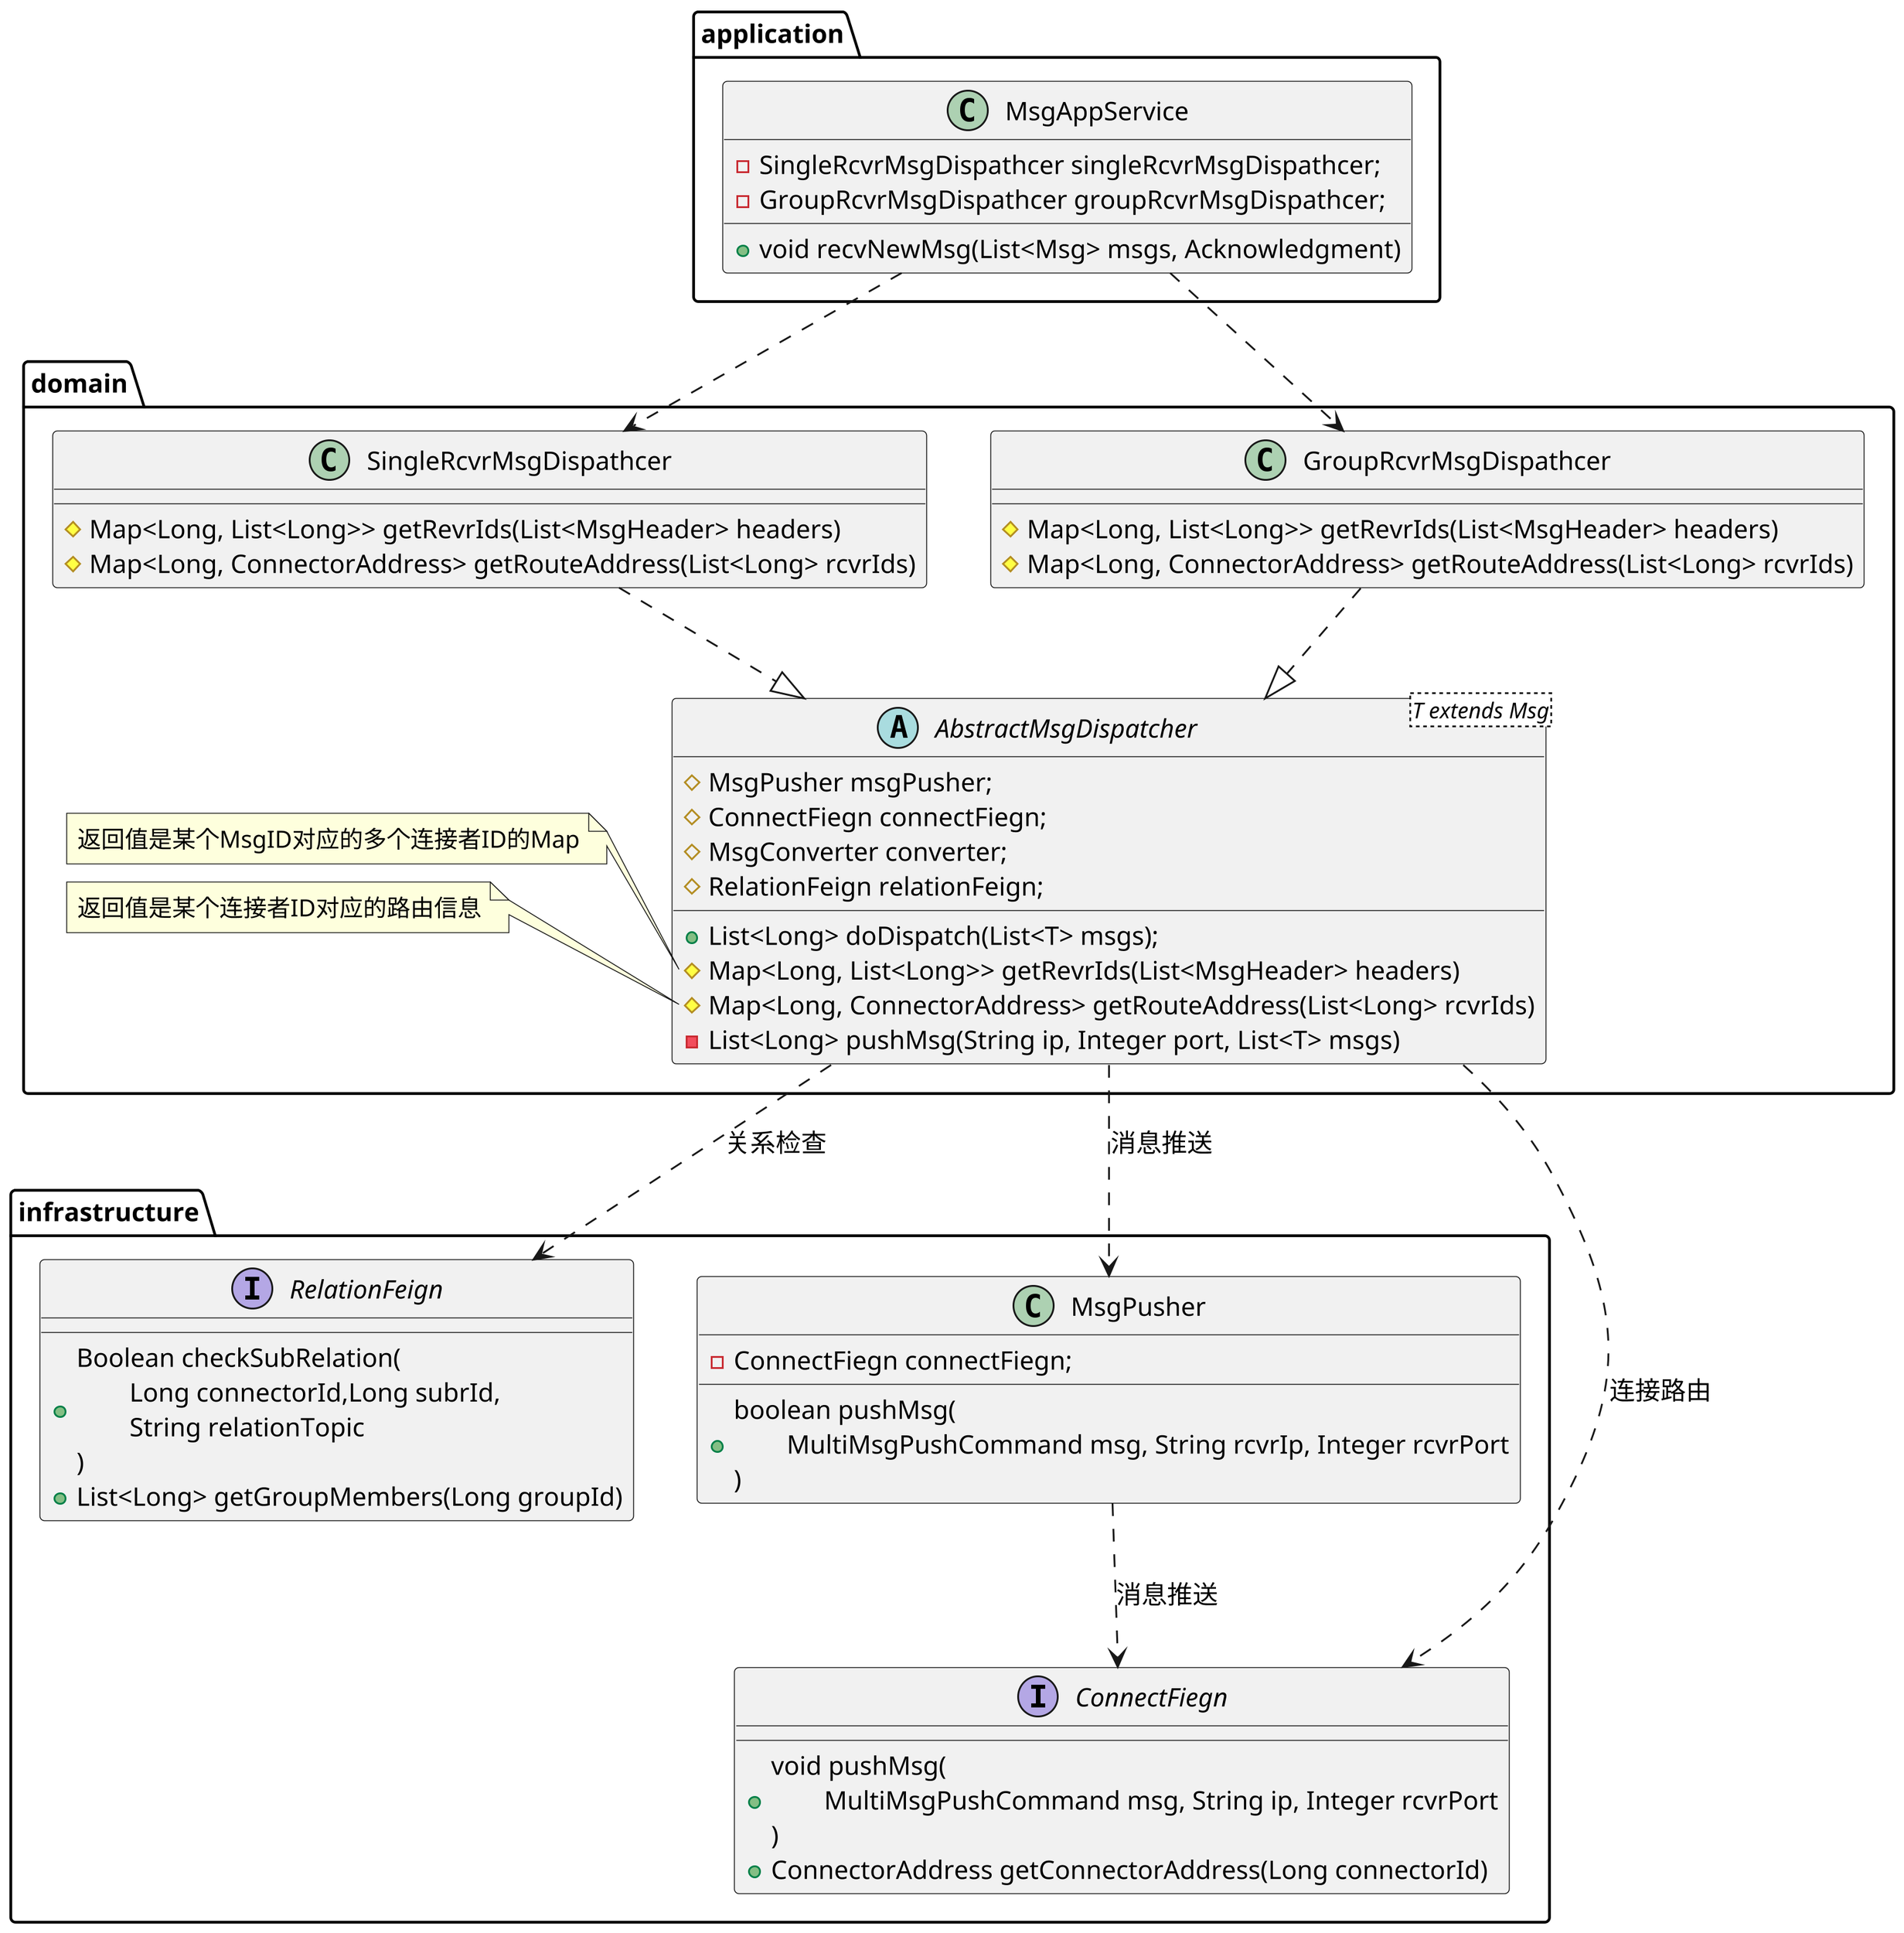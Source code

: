 @startuml
'https://plantuml.com/sequence-diagram
skinparam shadowing false
skinparam defaultFontName xfonts-wqy
skinparam dpi 300
skinparam activity  {
    DiamondFontSize 14
    ArrowFontSize 14
    FontSize 14
}
package application {
    class MsgAppService {
        - SingleRcvrMsgDispathcer singleRcvrMsgDispathcer;
        - GroupRcvrMsgDispathcer groupRcvrMsgDispathcer;
        + void recvNewMsg(List<Msg> msgs, Acknowledgment)
    }
}

package domain {
    abstract class AbstractMsgDispatcher<T extends Msg> {
        # MsgPusher msgPusher;
        # ConnectFiegn connectFiegn;
        # MsgConverter converter;
        # RelationFeign relationFeign;
        + List<Long> doDispatch(List<T> msgs);
        # Map<Long, List<Long>> getRevrIds(List<MsgHeader> headers)
        # Map<Long, ConnectorAddress> getRouteAddress(List<Long> rcvrIds)
        - List<Long> pushMsg(String ip, Integer port, List<T> msgs)
    }
    note left of AbstractMsgDispatcher::"getRevrIds(List<MsgHeader> headers)"
        返回值是某个MsgID对应的多个连接者ID的Map
    end note
    note left of AbstractMsgDispatcher::"getRouteAddress(List<Long> rcvrIds)"
        返回值是某个连接者ID对应的路由信息
    end note

    class SingleRcvrMsgDispathcer{
        # Map<Long, List<Long>> getRevrIds(List<MsgHeader> headers)
        # Map<Long, ConnectorAddress> getRouteAddress(List<Long> rcvrIds)
    }

    class GroupRcvrMsgDispathcer {
        # Map<Long, List<Long>> getRevrIds(List<MsgHeader> headers)
        # Map<Long, ConnectorAddress> getRouteAddress(List<Long> rcvrIds)
    }
}

package infrastructure {
    interface RelationFeign {
        + Boolean checkSubRelation(\n\tLong connectorId,Long subrId,\n\tString relationTopic\n)
        + List<Long> getGroupMembers(Long groupId)
    }

    interface ConnectFiegn {
        + void pushMsg(\n\tMultiMsgPushCommand msg, String ip, Integer rcvrPort\n)
        + ConnectorAddress getConnectorAddress(Long connectorId)
    }


    class MsgPusher {
        - ConnectFiegn connectFiegn;
        + boolean pushMsg(\n\tMultiMsgPushCommand msg, String rcvrIp, Integer rcvrPort\n)
    }
}

MsgAppService ..> SingleRcvrMsgDispathcer
MsgAppService ..> GroupRcvrMsgDispathcer

AbstractMsgDispatcher ..> MsgPusher: 消息推送
AbstractMsgDispatcher .> RelationFeign: 关系检查
AbstractMsgDispatcher .> ConnectFiegn: 连接路由

MsgPusher ..> ConnectFiegn: 消息推送

SingleRcvrMsgDispathcer ..|> AbstractMsgDispatcher
GroupRcvrMsgDispathcer ..|> AbstractMsgDispatcher

@enduml